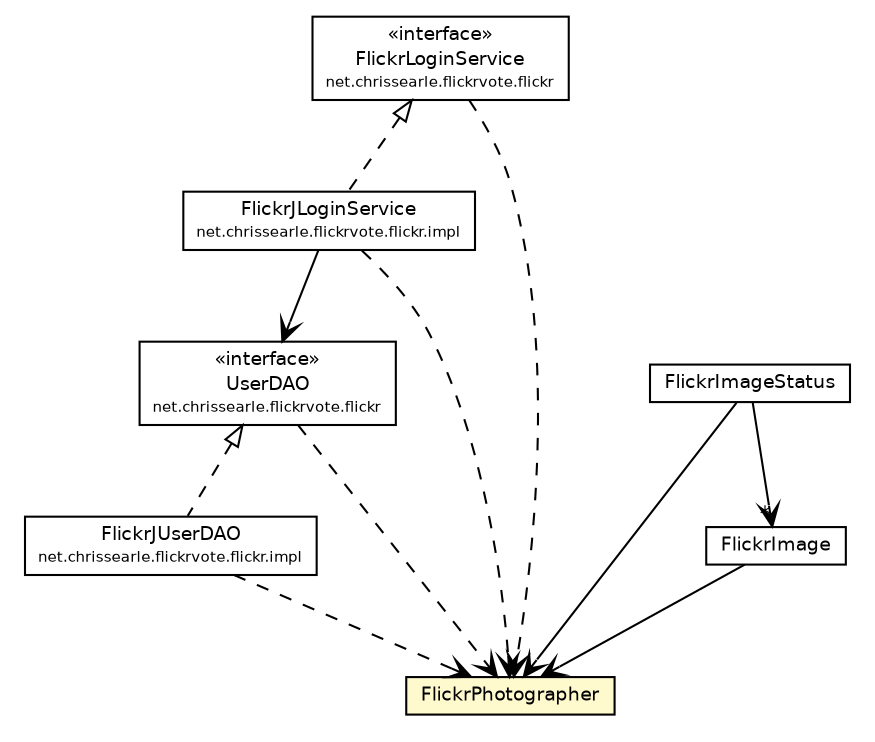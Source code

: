 #!/usr/local/bin/dot
#
# Class diagram 
# Generated by UmlGraph version 4.6 (http://www.spinellis.gr/sw/umlgraph)
#

digraph G {
	edge [fontname="Helvetica",fontsize=10,labelfontname="Helvetica",labelfontsize=10];
	node [fontname="Helvetica",fontsize=10,shape=plaintext];
	// net.chrissearle.flickrvote.flickr.UserDAO
	c407 [label=<<table border="0" cellborder="1" cellspacing="0" cellpadding="2" port="p" href="../UserDAO.html">
		<tr><td><table border="0" cellspacing="0" cellpadding="1">
			<tr><td> &laquo;interface&raquo; </td></tr>
			<tr><td> UserDAO </td></tr>
			<tr><td><font point-size="7.0"> net.chrissearle.flickrvote.flickr </font></td></tr>
		</table></td></tr>
		</table>>, fontname="Helvetica", fontcolor="black", fontsize=9.0];
	// net.chrissearle.flickrvote.flickr.FlickrLoginService
	c412 [label=<<table border="0" cellborder="1" cellspacing="0" cellpadding="2" port="p" href="../FlickrLoginService.html">
		<tr><td><table border="0" cellspacing="0" cellpadding="1">
			<tr><td> &laquo;interface&raquo; </td></tr>
			<tr><td> FlickrLoginService </td></tr>
			<tr><td><font point-size="7.0"> net.chrissearle.flickrvote.flickr </font></td></tr>
		</table></td></tr>
		</table>>, fontname="Helvetica", fontcolor="black", fontsize=9.0];
	// net.chrissearle.flickrvote.flickr.impl.FlickrJUserDAO
	c414 [label=<<table border="0" cellborder="1" cellspacing="0" cellpadding="2" port="p" href="../impl/FlickrJUserDAO.html">
		<tr><td><table border="0" cellspacing="0" cellpadding="1">
			<tr><td> FlickrJUserDAO </td></tr>
			<tr><td><font point-size="7.0"> net.chrissearle.flickrvote.flickr.impl </font></td></tr>
		</table></td></tr>
		</table>>, fontname="Helvetica", fontcolor="black", fontsize=9.0];
	// net.chrissearle.flickrvote.flickr.impl.FlickrJLoginService
	c416 [label=<<table border="0" cellborder="1" cellspacing="0" cellpadding="2" port="p" href="../impl/FlickrJLoginService.html">
		<tr><td><table border="0" cellspacing="0" cellpadding="1">
			<tr><td> FlickrJLoginService </td></tr>
			<tr><td><font point-size="7.0"> net.chrissearle.flickrvote.flickr.impl </font></td></tr>
		</table></td></tr>
		</table>>, fontname="Helvetica", fontcolor="black", fontsize=9.0];
	// net.chrissearle.flickrvote.flickr.model.FlickrPhotographer
	c421 [label=<<table border="0" cellborder="1" cellspacing="0" cellpadding="2" port="p" bgcolor="lemonChiffon" href="./FlickrPhotographer.html">
		<tr><td><table border="0" cellspacing="0" cellpadding="1">
			<tr><td> FlickrPhotographer </td></tr>
		</table></td></tr>
		</table>>, fontname="Helvetica", fontcolor="black", fontsize=9.0];
	// net.chrissearle.flickrvote.flickr.model.FlickrImageStatus
	c422 [label=<<table border="0" cellborder="1" cellspacing="0" cellpadding="2" port="p" href="./FlickrImageStatus.html">
		<tr><td><table border="0" cellspacing="0" cellpadding="1">
			<tr><td> FlickrImageStatus </td></tr>
		</table></td></tr>
		</table>>, fontname="Helvetica", fontcolor="black", fontsize=9.0];
	// net.chrissearle.flickrvote.flickr.model.FlickrImage
	c425 [label=<<table border="0" cellborder="1" cellspacing="0" cellpadding="2" port="p" href="./FlickrImage.html">
		<tr><td><table border="0" cellspacing="0" cellpadding="1">
			<tr><td> FlickrImage </td></tr>
		</table></td></tr>
		</table>>, fontname="Helvetica", fontcolor="black", fontsize=9.0];
	//net.chrissearle.flickrvote.flickr.impl.FlickrJUserDAO implements net.chrissearle.flickrvote.flickr.UserDAO
	c407:p -> c414:p [dir=back,arrowtail=empty,style=dashed];
	//net.chrissearle.flickrvote.flickr.impl.FlickrJLoginService implements net.chrissearle.flickrvote.flickr.FlickrLoginService
	c412:p -> c416:p [dir=back,arrowtail=empty,style=dashed];
	// net.chrissearle.flickrvote.flickr.impl.FlickrJLoginService NAVASSOC net.chrissearle.flickrvote.flickr.UserDAO
	c416:p -> c407:p [taillabel="", label="", headlabel="", fontname="Helvetica", fontcolor="black", fontsize=10.0, color="black", arrowhead=open];
	// net.chrissearle.flickrvote.flickr.model.FlickrImageStatus NAVASSOC net.chrissearle.flickrvote.flickr.model.FlickrPhotographer
	c422:p -> c421:p [taillabel="", label="", headlabel="", fontname="Helvetica", fontcolor="black", fontsize=10.0, color="black", arrowhead=open];
	// net.chrissearle.flickrvote.flickr.model.FlickrImageStatus NAVASSOC net.chrissearle.flickrvote.flickr.model.FlickrImage
	c422:p -> c425:p [taillabel="", label="", headlabel="*", fontname="Helvetica", fontcolor="black", fontsize=10.0, color="black", arrowhead=open];
	// net.chrissearle.flickrvote.flickr.model.FlickrImage NAVASSOC net.chrissearle.flickrvote.flickr.model.FlickrPhotographer
	c425:p -> c421:p [taillabel="", label="", headlabel="", fontname="Helvetica", fontcolor="black", fontsize=10.0, color="black", arrowhead=open];
	// net.chrissearle.flickrvote.flickr.UserDAO DEPEND net.chrissearle.flickrvote.flickr.model.FlickrPhotographer
	c407:p -> c421:p [taillabel="", label="", headlabel="", fontname="Helvetica", fontcolor="black", fontsize=10.0, color="black", arrowhead=open, style=dashed];
	// net.chrissearle.flickrvote.flickr.FlickrLoginService DEPEND net.chrissearle.flickrvote.flickr.model.FlickrPhotographer
	c412:p -> c421:p [taillabel="", label="", headlabel="", fontname="Helvetica", fontcolor="black", fontsize=10.0, color="black", arrowhead=open, style=dashed];
	// net.chrissearle.flickrvote.flickr.impl.FlickrJUserDAO DEPEND net.chrissearle.flickrvote.flickr.model.FlickrPhotographer
	c414:p -> c421:p [taillabel="", label="", headlabel="", fontname="Helvetica", fontcolor="black", fontsize=10.0, color="black", arrowhead=open, style=dashed];
	// net.chrissearle.flickrvote.flickr.impl.FlickrJLoginService DEPEND net.chrissearle.flickrvote.flickr.model.FlickrPhotographer
	c416:p -> c421:p [taillabel="", label="", headlabel="", fontname="Helvetica", fontcolor="black", fontsize=10.0, color="black", arrowhead=open, style=dashed];
}

